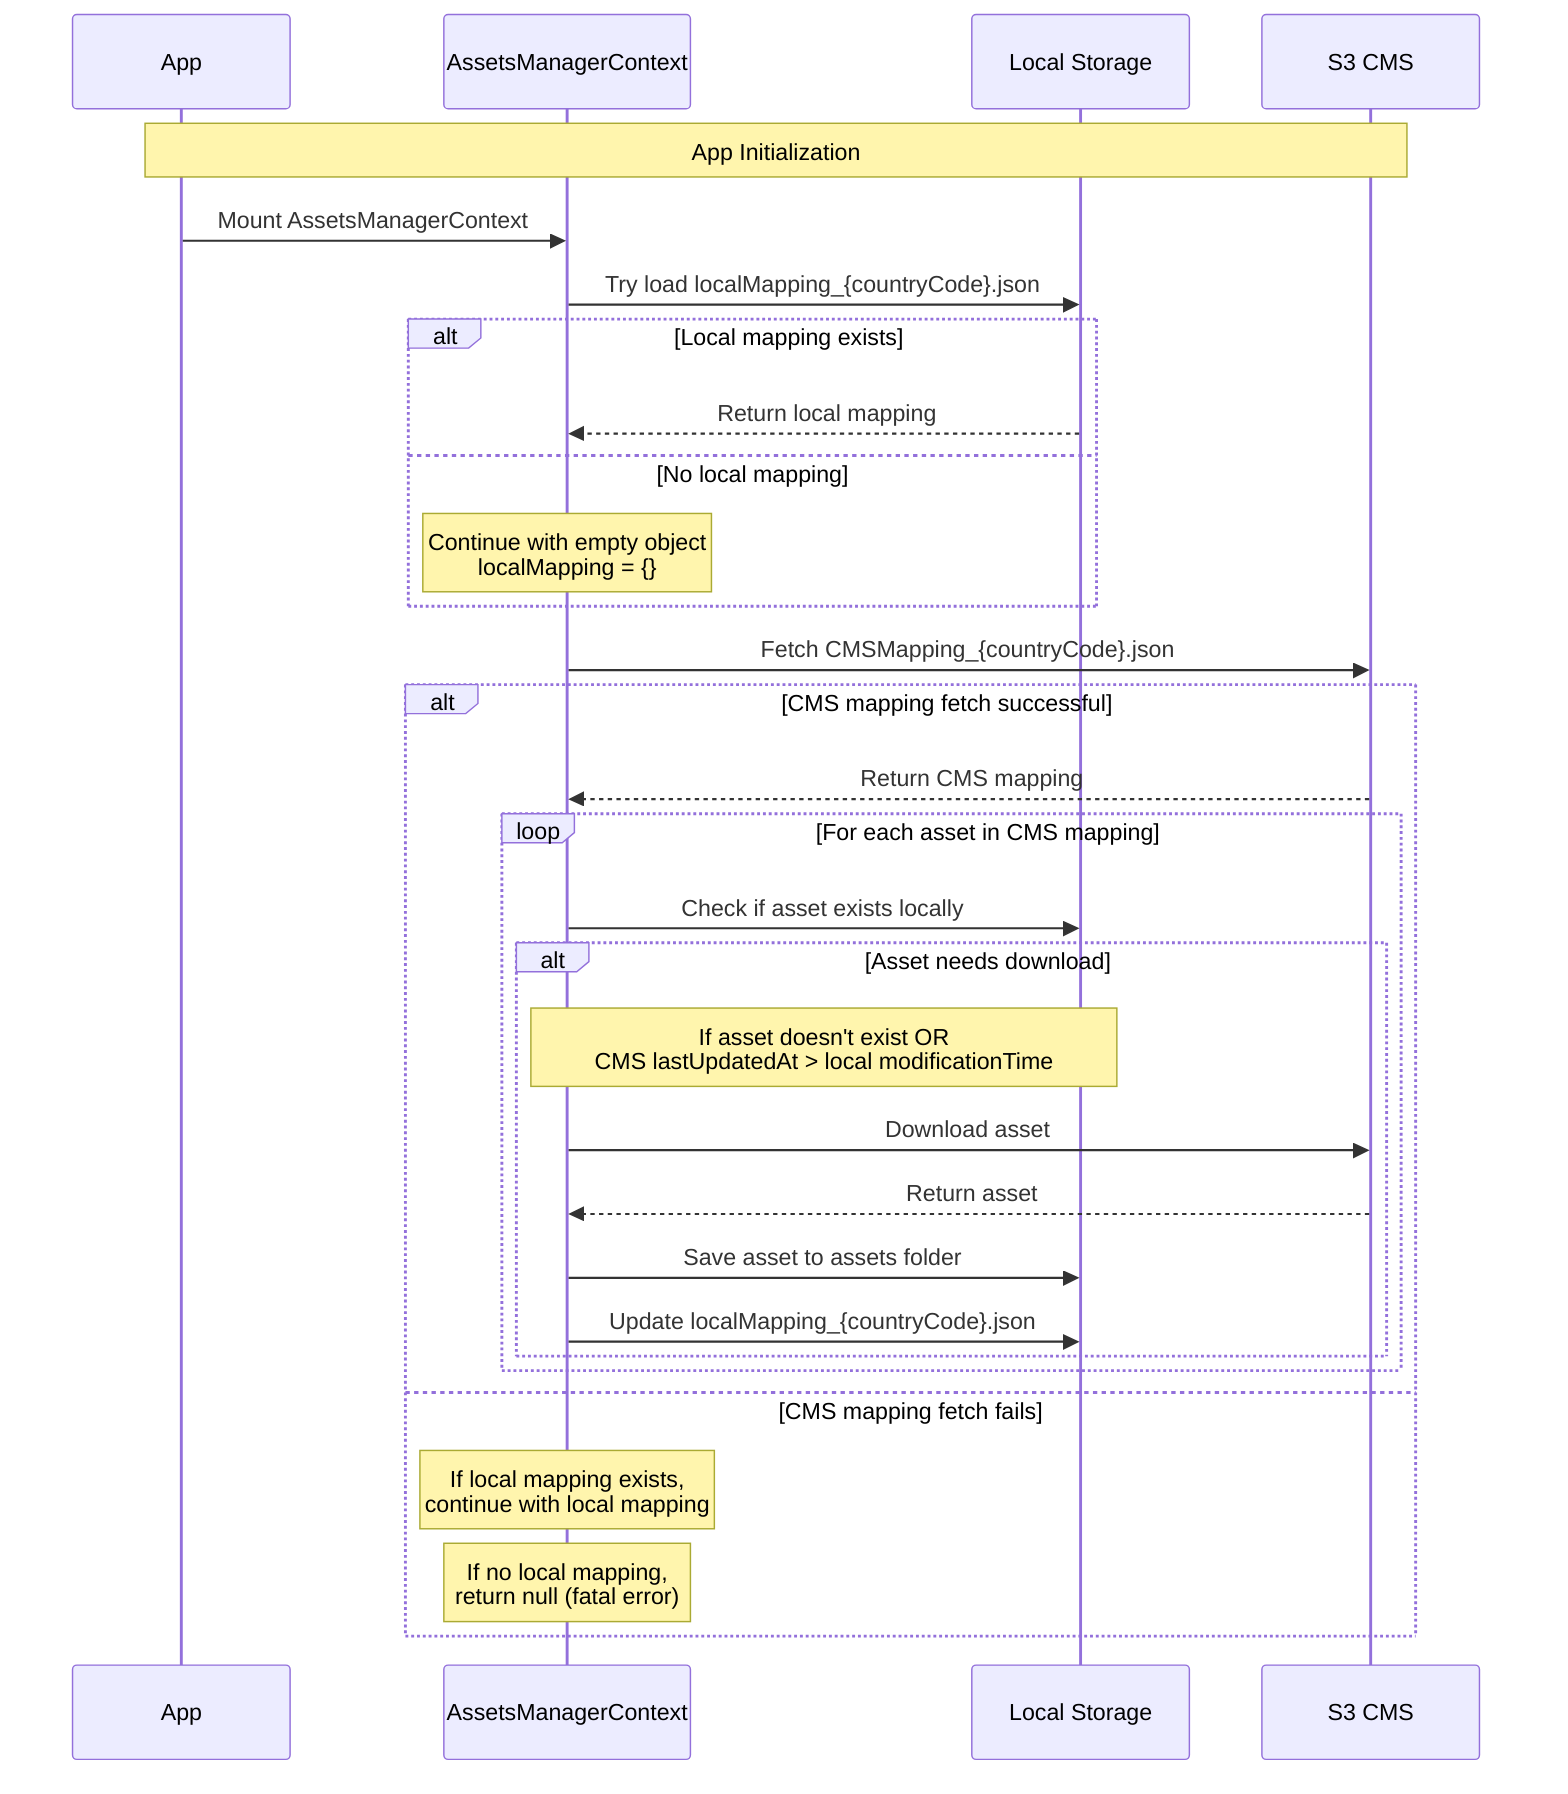 sequenceDiagram
    participant App
    participant AMC as AssetsManagerContext
    participant Local as Local Storage
    participant CMS as S3 CMS

    Note over App,CMS: App Initialization
    
    App->>AMC: Mount AssetsManagerContext
    
    AMC->>Local: Try load localMapping_{countryCode}.json
    
    alt Local mapping exists
        Local-->>AMC: Return local mapping
    else No local mapping
        Note over AMC: Continue with empty object<br/>localMapping = {}
    end
    
    AMC->>CMS: Fetch CMSMapping_{countryCode}.json
    
    alt CMS mapping fetch successful
        CMS-->>AMC: Return CMS mapping
        
        loop For each asset in CMS mapping
            AMC->>Local: Check if asset exists locally
            
            alt Asset needs download
                Note over AMC,Local: If asset doesn't exist OR<br/>CMS lastUpdatedAt > local modificationTime
                AMC->>CMS: Download asset
                CMS-->>AMC: Return asset
                AMC->>Local: Save asset to assets folder
                AMC->>Local: Update localMapping_{countryCode}.json
            end
        end
    else CMS mapping fetch fails
        Note over AMC: If local mapping exists,<br/>continue with local mapping
        Note over AMC: If no local mapping,<br/>return null (fatal error)
    end